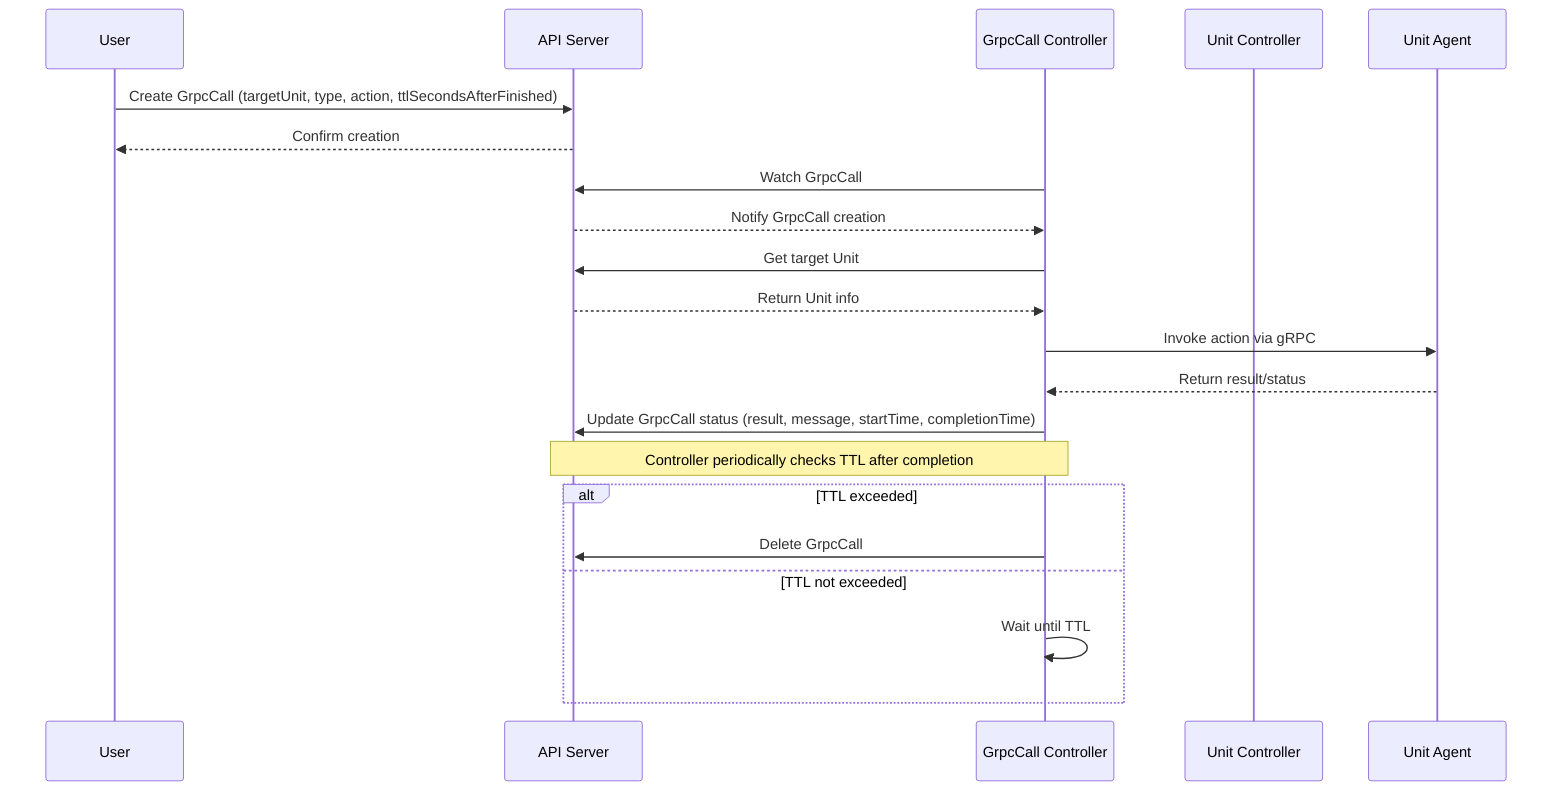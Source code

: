 sequenceDiagram
    participant User
    participant API Server
    participant GrpcCall Controller
    participant Unit Controller
    participant Unit Agent

    User->>API Server: Create GrpcCall (targetUnit, type, action, ttlSecondsAfterFinished)
    API Server-->>User: Confirm creation

    GrpcCall Controller->>API Server: Watch GrpcCall
    API Server-->>GrpcCall Controller: Notify GrpcCall creation

    GrpcCall Controller->>API Server: Get target Unit
    API Server-->>GrpcCall Controller: Return Unit info

    GrpcCall Controller->>Unit Agent: Invoke action via gRPC
    Unit Agent-->>GrpcCall Controller: Return result/status

    GrpcCall Controller->>API Server: Update GrpcCall status (result, message, startTime, completionTime)

    Note over GrpcCall Controller,API Server: Controller periodically checks TTL after completion
    alt TTL exceeded
        GrpcCall Controller->>API Server: Delete GrpcCall
    else TTL not exceeded
        GrpcCall Controller->>GrpcCall Controller: Wait until TTL
    end